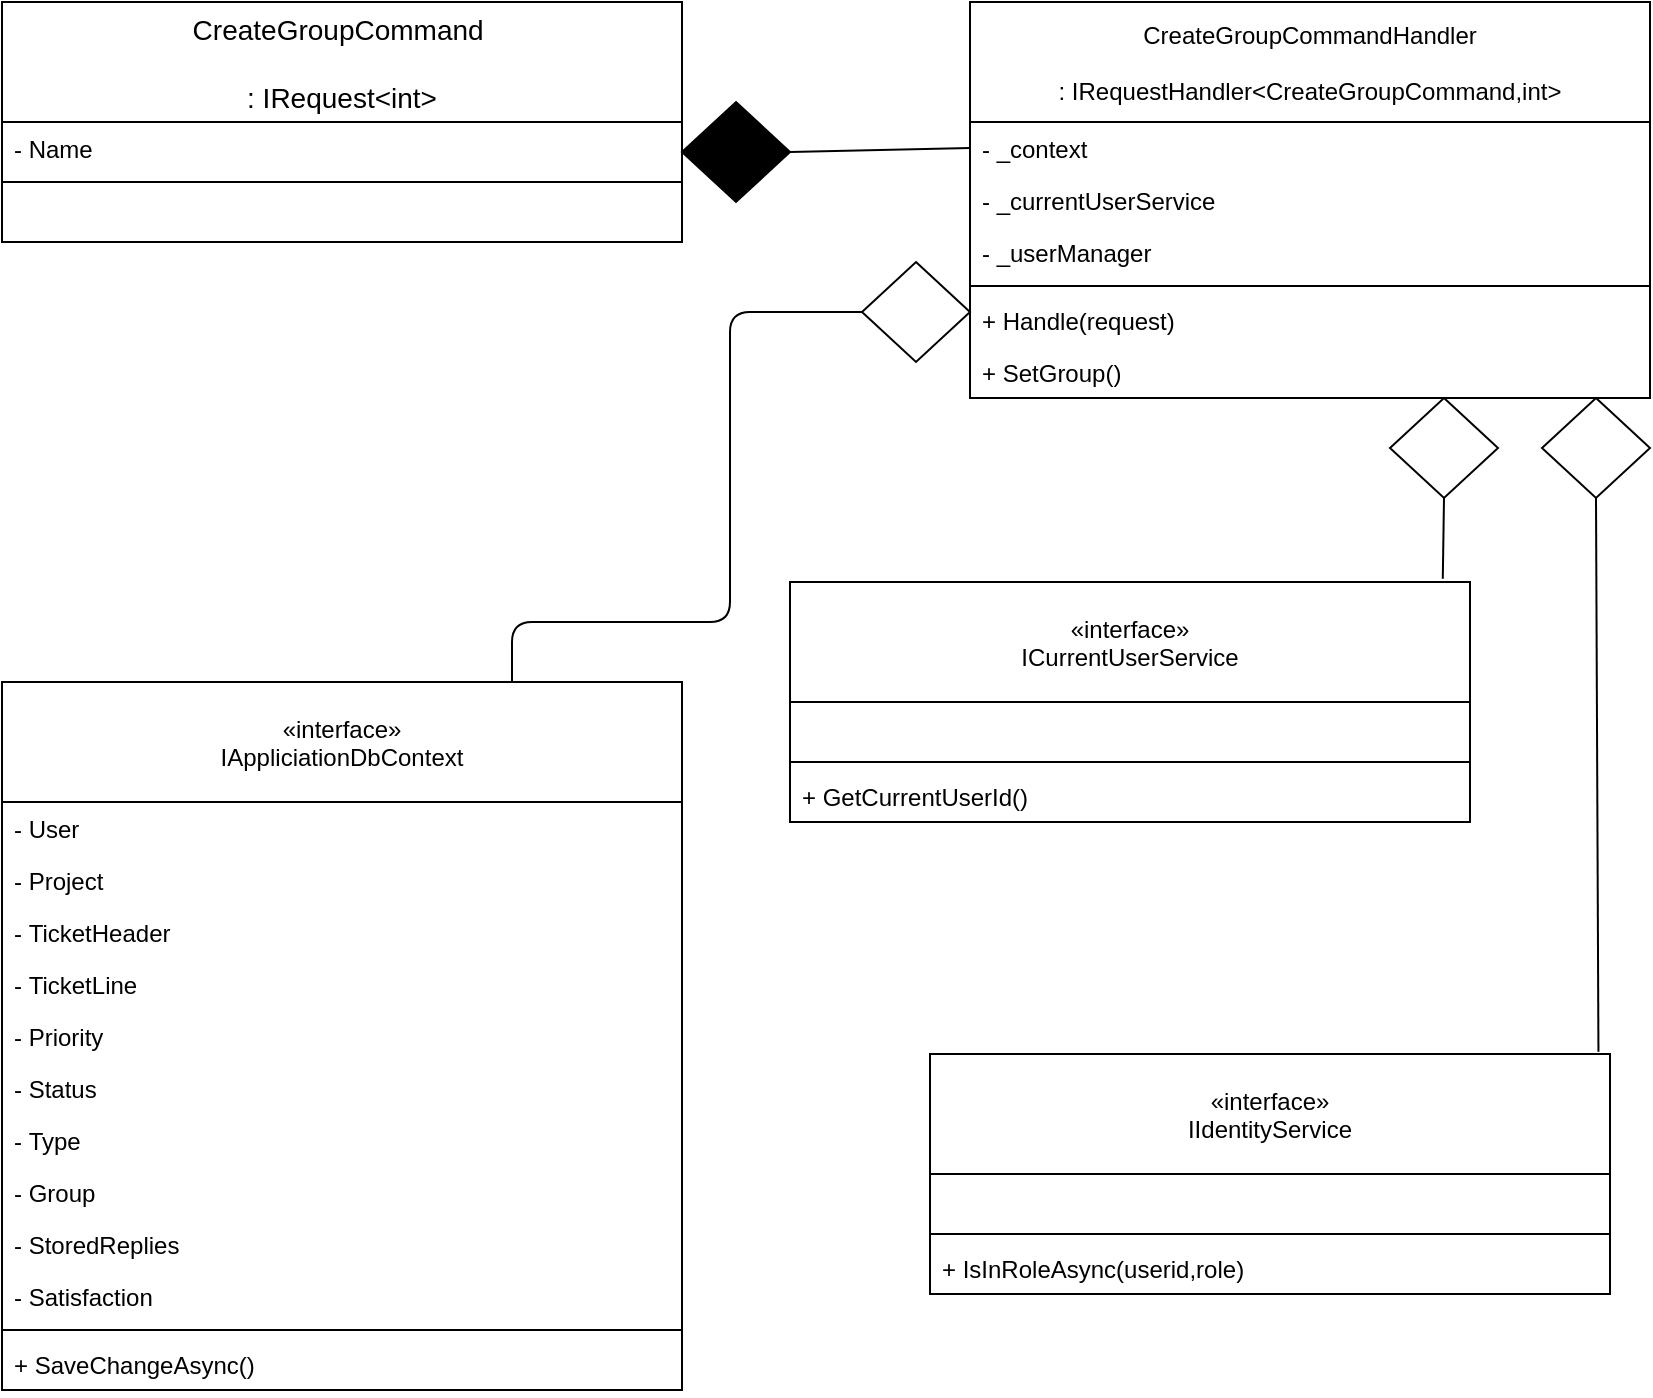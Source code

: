 <mxfile version="13.6.2" type="device"><diagram id="i-jKPdzmMxMsJHsrEuBs" name="Page-1"><mxGraphModel dx="4306" dy="1000" grid="1" gridSize="10" guides="1" tooltips="1" connect="1" arrows="1" fold="1" page="1" pageScale="1" pageWidth="827" pageHeight="1169" math="0" shadow="0"><root><mxCell id="0"/><mxCell id="1" parent="0"/><mxCell id="cprM1czSTGbPrdzX3GZU-150" value="CreateGroupCommand &#10;&#10;: IRequest&lt;int&gt;" style="swimlane;fontStyle=0;childLayout=stackLayout;horizontal=1;startSize=60;horizontalStack=0;resizeParent=1;resizeParentMax=0;resizeLast=0;collapsible=1;marginBottom=0;align=center;fontSize=14;" parent="1" vertex="1"><mxGeometry x="-1654" y="30" width="340" height="120" as="geometry"/></mxCell><mxCell id="cprM1czSTGbPrdzX3GZU-178" value="- Name" style="text;strokeColor=none;fillColor=none;align=left;verticalAlign=top;spacingLeft=4;spacingRight=4;overflow=hidden;rotatable=0;points=[[0,0.5],[1,0.5]];portConstraint=eastwest;" parent="cprM1czSTGbPrdzX3GZU-150" vertex="1"><mxGeometry y="60" width="340" height="26" as="geometry"/></mxCell><mxCell id="JtPTw5LyBtAZoFWXdshl-2" value="" style="line;strokeWidth=1;fillColor=none;align=left;verticalAlign=middle;spacingTop=-1;spacingLeft=3;spacingRight=3;rotatable=0;labelPosition=right;points=[];portConstraint=eastwest;" parent="cprM1czSTGbPrdzX3GZU-150" vertex="1"><mxGeometry y="86" width="340" height="8" as="geometry"/></mxCell><mxCell id="JtPTw5LyBtAZoFWXdshl-1" value=" " style="text;strokeColor=none;fillColor=none;align=left;verticalAlign=top;spacingLeft=4;spacingRight=4;overflow=hidden;rotatable=0;points=[[0,0.5],[1,0.5]];portConstraint=eastwest;" parent="cprM1czSTGbPrdzX3GZU-150" vertex="1"><mxGeometry y="94" width="340" height="26" as="geometry"/></mxCell><mxCell id="cprM1czSTGbPrdzX3GZU-151" value="CreateGroupCommandHandler&#10;&#10;: IRequestHandler&lt;CreateGroupCommand,int&gt;" style="swimlane;fontStyle=0;childLayout=stackLayout;horizontal=1;startSize=60;fillColor=none;horizontalStack=0;resizeParent=1;resizeParentMax=0;resizeLast=0;collapsible=1;marginBottom=0;" parent="1" vertex="1"><mxGeometry x="-1170" y="30" width="340" height="198" as="geometry"/></mxCell><mxCell id="cprM1czSTGbPrdzX3GZU-152" value="- _context" style="text;strokeColor=none;fillColor=none;align=left;verticalAlign=top;spacingLeft=4;spacingRight=4;overflow=hidden;rotatable=0;points=[[0,0.5],[1,0.5]];portConstraint=eastwest;" parent="cprM1czSTGbPrdzX3GZU-151" vertex="1"><mxGeometry y="60" width="340" height="26" as="geometry"/></mxCell><mxCell id="cprM1czSTGbPrdzX3GZU-172" value="- _currentUserService" style="text;strokeColor=none;fillColor=none;align=left;verticalAlign=top;spacingLeft=4;spacingRight=4;overflow=hidden;rotatable=0;points=[[0,0.5],[1,0.5]];portConstraint=eastwest;" parent="cprM1czSTGbPrdzX3GZU-151" vertex="1"><mxGeometry y="86" width="340" height="26" as="geometry"/></mxCell><mxCell id="AKAl3x9P7lh2vjjy0Hrf-9" value="- _userManager" style="text;strokeColor=none;fillColor=none;align=left;verticalAlign=top;spacingLeft=4;spacingRight=4;overflow=hidden;rotatable=0;points=[[0,0.5],[1,0.5]];portConstraint=eastwest;" vertex="1" parent="cprM1czSTGbPrdzX3GZU-151"><mxGeometry y="112" width="340" height="26" as="geometry"/></mxCell><mxCell id="JtPTw5LyBtAZoFWXdshl-22" value="" style="line;strokeWidth=1;fillColor=none;align=left;verticalAlign=middle;spacingTop=-1;spacingLeft=3;spacingRight=3;rotatable=0;labelPosition=right;points=[];portConstraint=eastwest;" parent="cprM1czSTGbPrdzX3GZU-151" vertex="1"><mxGeometry y="138" width="340" height="8" as="geometry"/></mxCell><mxCell id="JtPTw5LyBtAZoFWXdshl-21" value="+ Handle(request)" style="text;strokeColor=none;fillColor=none;align=left;verticalAlign=top;spacingLeft=4;spacingRight=4;overflow=hidden;rotatable=0;points=[[0,0.5],[1,0.5]];portConstraint=eastwest;" parent="cprM1czSTGbPrdzX3GZU-151" vertex="1"><mxGeometry y="146" width="340" height="26" as="geometry"/></mxCell><mxCell id="JtPTw5LyBtAZoFWXdshl-24" value="+ SetGroup()" style="text;strokeColor=none;fillColor=none;align=left;verticalAlign=top;spacingLeft=4;spacingRight=4;overflow=hidden;rotatable=0;points=[[0,0.5],[1,0.5]];portConstraint=eastwest;" parent="cprM1czSTGbPrdzX3GZU-151" vertex="1"><mxGeometry y="172" width="340" height="26" as="geometry"/></mxCell><mxCell id="cprM1czSTGbPrdzX3GZU-158" value="" style="endArrow=none;html=1;entryX=0;entryY=0.5;entryDx=0;entryDy=0;exitX=1;exitY=0.5;exitDx=0;exitDy=0;exitPerimeter=0;" parent="1" source="cprM1czSTGbPrdzX3GZU-159" target="cprM1czSTGbPrdzX3GZU-152" edge="1"><mxGeometry width="50" height="50" relative="1" as="geometry"><mxPoint x="-1260" y="103" as="sourcePoint"/><mxPoint x="-1130" y="360" as="targetPoint"/></mxGeometry></mxCell><mxCell id="cprM1czSTGbPrdzX3GZU-159" value="" style="strokeWidth=1;html=1;shape=mxgraph.flowchart.decision;whiteSpace=wrap;fillColor=#000000;" parent="1" vertex="1"><mxGeometry x="-1314" y="80" width="54" height="50" as="geometry"/></mxCell><mxCell id="cprM1czSTGbPrdzX3GZU-160" value="" style="endArrow=none;html=1;entryX=0.75;entryY=0;entryDx=0;entryDy=0;exitX=0;exitY=0.5;exitDx=0;exitDy=0;exitPerimeter=0;" parent="1" source="cprM1czSTGbPrdzX3GZU-161" target="cprM1czSTGbPrdzX3GZU-139" edge="1"><mxGeometry width="50" height="50" relative="1" as="geometry"><mxPoint x="-1260" y="203" as="sourcePoint"/><mxPoint x="-1324" y="420" as="targetPoint"/><Array as="points"><mxPoint x="-1290" y="185"/><mxPoint x="-1290" y="340"/><mxPoint x="-1399" y="340"/></Array></mxGeometry></mxCell><mxCell id="cprM1czSTGbPrdzX3GZU-161" value="" style="strokeWidth=1;html=1;shape=mxgraph.flowchart.decision;whiteSpace=wrap;" parent="1" vertex="1"><mxGeometry x="-1224" y="160" width="54" height="50" as="geometry"/></mxCell><mxCell id="cprM1czSTGbPrdzX3GZU-164" value="" style="endArrow=none;html=1;entryX=0.96;entryY=-0.014;entryDx=0;entryDy=0;exitX=0.5;exitY=1;exitDx=0;exitDy=0;exitPerimeter=0;entryPerimeter=0;" parent="1" source="cprM1czSTGbPrdzX3GZU-165" target="cprM1czSTGbPrdzX3GZU-168" edge="1"><mxGeometry width="50" height="50" relative="1" as="geometry"><mxPoint x="-1042" y="237" as="sourcePoint"/><mxPoint x="-933.12" y="480" as="targetPoint"/></mxGeometry></mxCell><mxCell id="cprM1czSTGbPrdzX3GZU-165" value="" style="strokeWidth=1;html=1;shape=mxgraph.flowchart.decision;whiteSpace=wrap;" parent="1" vertex="1"><mxGeometry x="-960" y="228" width="54" height="50" as="geometry"/></mxCell><mxCell id="cprM1czSTGbPrdzX3GZU-139" value="«interface»&#10;IAppliciationDbContext" style="swimlane;fontStyle=0;childLayout=stackLayout;horizontal=1;startSize=60;fillColor=none;horizontalStack=0;resizeParent=1;resizeParentMax=0;resizeLast=0;collapsible=1;marginBottom=0;" parent="1" vertex="1"><mxGeometry x="-1654" y="370" width="340" height="354" as="geometry"/></mxCell><mxCell id="cprM1czSTGbPrdzX3GZU-140" value="- User" style="text;strokeColor=none;fillColor=none;align=left;verticalAlign=top;spacingLeft=4;spacingRight=4;overflow=hidden;rotatable=0;points=[[0,0.5],[1,0.5]];portConstraint=eastwest;" parent="cprM1czSTGbPrdzX3GZU-139" vertex="1"><mxGeometry y="60" width="340" height="26" as="geometry"/></mxCell><mxCell id="cprM1czSTGbPrdzX3GZU-141" value="- Project" style="text;strokeColor=none;fillColor=none;align=left;verticalAlign=top;spacingLeft=4;spacingRight=4;overflow=hidden;rotatable=0;points=[[0,0.5],[1,0.5]];portConstraint=eastwest;" parent="cprM1czSTGbPrdzX3GZU-139" vertex="1"><mxGeometry y="86" width="340" height="26" as="geometry"/></mxCell><mxCell id="cprM1czSTGbPrdzX3GZU-142" value="- TicketHeader" style="text;strokeColor=none;fillColor=none;align=left;verticalAlign=top;spacingLeft=4;spacingRight=4;overflow=hidden;rotatable=0;points=[[0,0.5],[1,0.5]];portConstraint=eastwest;" parent="cprM1czSTGbPrdzX3GZU-139" vertex="1"><mxGeometry y="112" width="340" height="26" as="geometry"/></mxCell><mxCell id="cprM1czSTGbPrdzX3GZU-143" value="- TicketLine" style="text;strokeColor=none;fillColor=none;align=left;verticalAlign=top;spacingLeft=4;spacingRight=4;overflow=hidden;rotatable=0;points=[[0,0.5],[1,0.5]];portConstraint=eastwest;" parent="cprM1czSTGbPrdzX3GZU-139" vertex="1"><mxGeometry y="138" width="340" height="26" as="geometry"/></mxCell><mxCell id="cprM1czSTGbPrdzX3GZU-144" value="- Priority" style="text;strokeColor=none;fillColor=none;align=left;verticalAlign=top;spacingLeft=4;spacingRight=4;overflow=hidden;rotatable=0;points=[[0,0.5],[1,0.5]];portConstraint=eastwest;" parent="cprM1czSTGbPrdzX3GZU-139" vertex="1"><mxGeometry y="164" width="340" height="26" as="geometry"/></mxCell><mxCell id="cprM1czSTGbPrdzX3GZU-145" value="- Status" style="text;strokeColor=none;fillColor=none;align=left;verticalAlign=top;spacingLeft=4;spacingRight=4;overflow=hidden;rotatable=0;points=[[0,0.5],[1,0.5]];portConstraint=eastwest;" parent="cprM1czSTGbPrdzX3GZU-139" vertex="1"><mxGeometry y="190" width="340" height="26" as="geometry"/></mxCell><mxCell id="cprM1czSTGbPrdzX3GZU-146" value="- Type" style="text;strokeColor=none;fillColor=none;align=left;verticalAlign=top;spacingLeft=4;spacingRight=4;overflow=hidden;rotatable=0;points=[[0,0.5],[1,0.5]];portConstraint=eastwest;" parent="cprM1czSTGbPrdzX3GZU-139" vertex="1"><mxGeometry y="216" width="340" height="26" as="geometry"/></mxCell><mxCell id="cprM1czSTGbPrdzX3GZU-147" value="- Group" style="text;strokeColor=none;fillColor=none;align=left;verticalAlign=top;spacingLeft=4;spacingRight=4;overflow=hidden;rotatable=0;points=[[0,0.5],[1,0.5]];portConstraint=eastwest;" parent="cprM1czSTGbPrdzX3GZU-139" vertex="1"><mxGeometry y="242" width="340" height="26" as="geometry"/></mxCell><mxCell id="cprM1czSTGbPrdzX3GZU-148" value="- StoredReplies" style="text;strokeColor=none;fillColor=none;align=left;verticalAlign=top;spacingLeft=4;spacingRight=4;overflow=hidden;rotatable=0;points=[[0,0.5],[1,0.5]];portConstraint=eastwest;" parent="cprM1czSTGbPrdzX3GZU-139" vertex="1"><mxGeometry y="268" width="340" height="26" as="geometry"/></mxCell><mxCell id="cprM1czSTGbPrdzX3GZU-149" value="- Satisfaction" style="text;strokeColor=none;fillColor=none;align=left;verticalAlign=top;spacingLeft=4;spacingRight=4;overflow=hidden;rotatable=0;points=[[0,0.5],[1,0.5]];portConstraint=eastwest;" parent="cprM1czSTGbPrdzX3GZU-139" vertex="1"><mxGeometry y="294" width="340" height="26" as="geometry"/></mxCell><mxCell id="JtPTw5LyBtAZoFWXdshl-3" value="" style="line;strokeWidth=1;fillColor=none;align=left;verticalAlign=middle;spacingTop=-1;spacingLeft=3;spacingRight=3;rotatable=0;labelPosition=right;points=[];portConstraint=eastwest;" parent="cprM1czSTGbPrdzX3GZU-139" vertex="1"><mxGeometry y="320" width="340" height="8" as="geometry"/></mxCell><mxCell id="JtPTw5LyBtAZoFWXdshl-4" value="+ SaveChangeAsync()" style="text;strokeColor=none;fillColor=none;align=left;verticalAlign=top;spacingLeft=4;spacingRight=4;overflow=hidden;rotatable=0;points=[[0,0.5],[1,0.5]];portConstraint=eastwest;" parent="cprM1czSTGbPrdzX3GZU-139" vertex="1"><mxGeometry y="328" width="340" height="26" as="geometry"/></mxCell><mxCell id="cprM1czSTGbPrdzX3GZU-168" value="«interface»&#10;ICurrentUserService" style="swimlane;fontStyle=0;childLayout=stackLayout;horizontal=1;startSize=60;fillColor=none;horizontalStack=0;resizeParent=1;resizeParentMax=0;resizeLast=0;collapsible=1;marginBottom=0;" parent="1" vertex="1"><mxGeometry x="-1260" y="320" width="340" height="120" as="geometry"/></mxCell><mxCell id="JtPTw5LyBtAZoFWXdshl-7" value=" " style="text;strokeColor=none;fillColor=none;align=left;verticalAlign=top;spacingLeft=4;spacingRight=4;overflow=hidden;rotatable=0;points=[[0,0.5],[1,0.5]];portConstraint=eastwest;" parent="cprM1czSTGbPrdzX3GZU-168" vertex="1"><mxGeometry y="60" width="340" height="26" as="geometry"/></mxCell><mxCell id="JtPTw5LyBtAZoFWXdshl-19" value="" style="line;strokeWidth=1;fillColor=none;align=left;verticalAlign=middle;spacingTop=-1;spacingLeft=3;spacingRight=3;rotatable=0;labelPosition=right;points=[];portConstraint=eastwest;" parent="cprM1czSTGbPrdzX3GZU-168" vertex="1"><mxGeometry y="86" width="340" height="8" as="geometry"/></mxCell><mxCell id="JtPTw5LyBtAZoFWXdshl-20" value="+ GetCurrentUserId()" style="text;strokeColor=none;fillColor=none;align=left;verticalAlign=top;spacingLeft=4;spacingRight=4;overflow=hidden;rotatable=0;points=[[0,0.5],[1,0.5]];portConstraint=eastwest;" parent="cprM1czSTGbPrdzX3GZU-168" vertex="1"><mxGeometry y="94" width="340" height="26" as="geometry"/></mxCell><mxCell id="AKAl3x9P7lh2vjjy0Hrf-3" value="" style="endArrow=none;html=1;exitX=0.5;exitY=1;exitDx=0;exitDy=0;exitPerimeter=0;entryX=0.983;entryY=-0.009;entryDx=0;entryDy=0;entryPerimeter=0;" edge="1" parent="1" source="AKAl3x9P7lh2vjjy0Hrf-4" target="AKAl3x9P7lh2vjjy0Hrf-5"><mxGeometry width="50" height="50" relative="1" as="geometry"><mxPoint x="-964" y="344.69" as="sourcePoint"/><mxPoint x="-825.86" y="672.002" as="targetPoint"/><Array as="points"/></mxGeometry></mxCell><mxCell id="AKAl3x9P7lh2vjjy0Hrf-4" value="" style="strokeWidth=1;html=1;shape=mxgraph.flowchart.decision;whiteSpace=wrap;" vertex="1" parent="1"><mxGeometry x="-884" y="228" width="54" height="50" as="geometry"/></mxCell><mxCell id="AKAl3x9P7lh2vjjy0Hrf-5" value="«interface»&#10;IIdentityService" style="swimlane;fontStyle=0;childLayout=stackLayout;horizontal=1;startSize=60;fillColor=none;horizontalStack=0;resizeParent=1;resizeParentMax=0;resizeLast=0;collapsible=1;marginBottom=0;" vertex="1" parent="1"><mxGeometry x="-1190" y="556" width="340" height="120" as="geometry"/></mxCell><mxCell id="AKAl3x9P7lh2vjjy0Hrf-6" value=" " style="text;strokeColor=none;fillColor=none;align=left;verticalAlign=top;spacingLeft=4;spacingRight=4;overflow=hidden;rotatable=0;points=[[0,0.5],[1,0.5]];portConstraint=eastwest;" vertex="1" parent="AKAl3x9P7lh2vjjy0Hrf-5"><mxGeometry y="60" width="340" height="26" as="geometry"/></mxCell><mxCell id="AKAl3x9P7lh2vjjy0Hrf-8" value="" style="line;strokeWidth=1;fillColor=none;align=left;verticalAlign=middle;spacingTop=-1;spacingLeft=3;spacingRight=3;rotatable=0;labelPosition=right;points=[];portConstraint=eastwest;" vertex="1" parent="AKAl3x9P7lh2vjjy0Hrf-5"><mxGeometry y="86" width="340" height="8" as="geometry"/></mxCell><mxCell id="AKAl3x9P7lh2vjjy0Hrf-7" value="+ IsInRoleAsync(userid,role)" style="text;strokeColor=none;fillColor=none;align=left;verticalAlign=top;spacingLeft=4;spacingRight=4;overflow=hidden;rotatable=0;points=[[0,0.5],[1,0.5]];portConstraint=eastwest;" vertex="1" parent="AKAl3x9P7lh2vjjy0Hrf-5"><mxGeometry y="94" width="340" height="26" as="geometry"/></mxCell></root></mxGraphModel></diagram></mxfile>